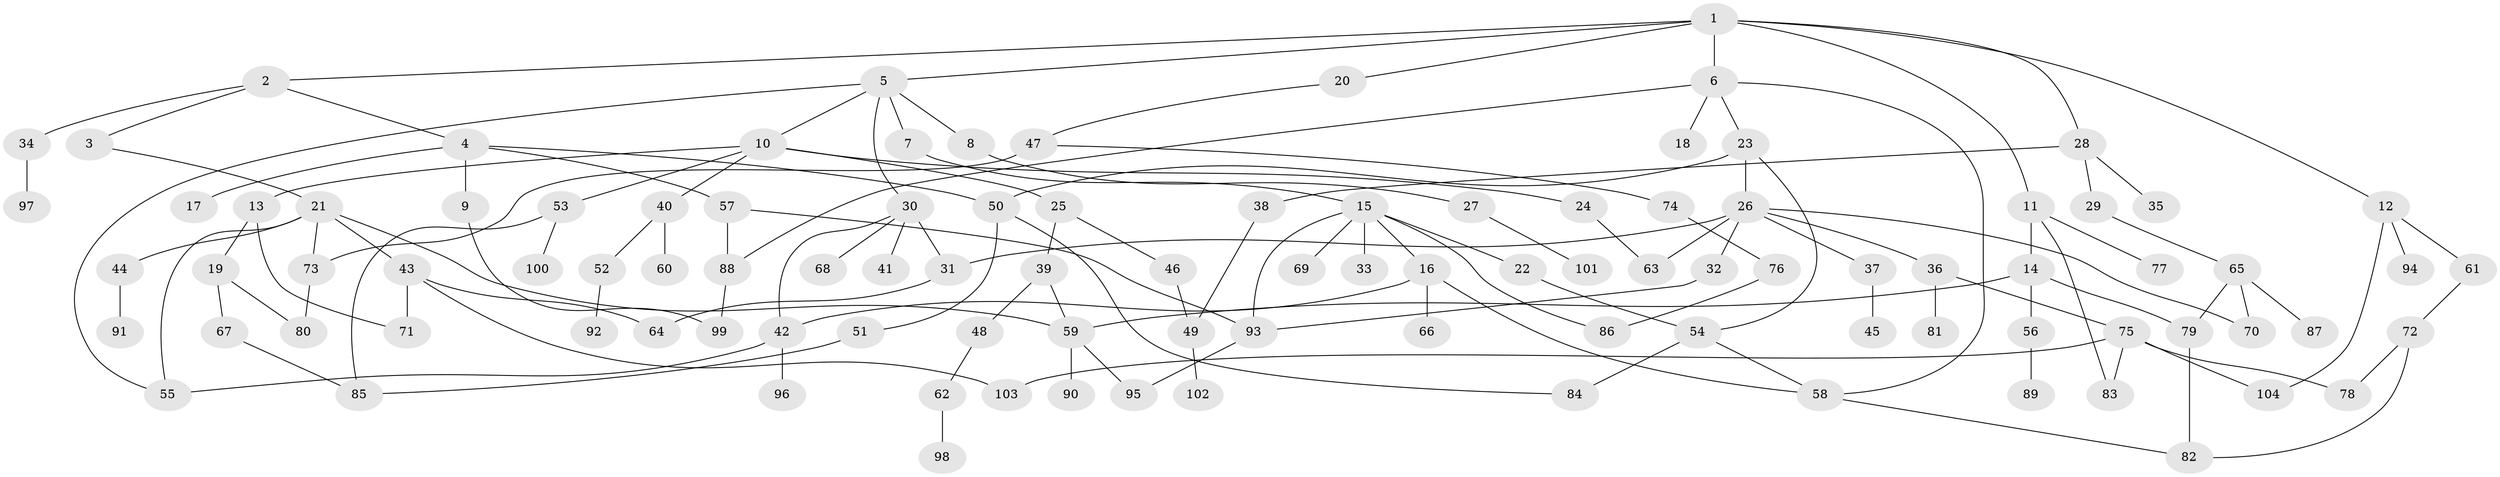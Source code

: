// coarse degree distribution, {8: 0.0625, 5: 0.03125, 9: 0.03125, 3: 0.125, 4: 0.21875, 2: 0.15625, 6: 0.0625, 7: 0.0625, 1: 0.25}
// Generated by graph-tools (version 1.1) at 2025/48/03/04/25 22:48:52]
// undirected, 104 vertices, 136 edges
graph export_dot {
  node [color=gray90,style=filled];
  1;
  2;
  3;
  4;
  5;
  6;
  7;
  8;
  9;
  10;
  11;
  12;
  13;
  14;
  15;
  16;
  17;
  18;
  19;
  20;
  21;
  22;
  23;
  24;
  25;
  26;
  27;
  28;
  29;
  30;
  31;
  32;
  33;
  34;
  35;
  36;
  37;
  38;
  39;
  40;
  41;
  42;
  43;
  44;
  45;
  46;
  47;
  48;
  49;
  50;
  51;
  52;
  53;
  54;
  55;
  56;
  57;
  58;
  59;
  60;
  61;
  62;
  63;
  64;
  65;
  66;
  67;
  68;
  69;
  70;
  71;
  72;
  73;
  74;
  75;
  76;
  77;
  78;
  79;
  80;
  81;
  82;
  83;
  84;
  85;
  86;
  87;
  88;
  89;
  90;
  91;
  92;
  93;
  94;
  95;
  96;
  97;
  98;
  99;
  100;
  101;
  102;
  103;
  104;
  1 -- 2;
  1 -- 5;
  1 -- 6;
  1 -- 11;
  1 -- 12;
  1 -- 20;
  1 -- 28;
  2 -- 3;
  2 -- 4;
  2 -- 34;
  3 -- 21;
  4 -- 9;
  4 -- 17;
  4 -- 57;
  4 -- 50;
  5 -- 7;
  5 -- 8;
  5 -- 10;
  5 -- 30;
  5 -- 55;
  6 -- 18;
  6 -- 23;
  6 -- 58;
  6 -- 88;
  7 -- 15;
  8 -- 27;
  9 -- 99;
  10 -- 13;
  10 -- 24;
  10 -- 25;
  10 -- 40;
  10 -- 53;
  11 -- 14;
  11 -- 77;
  11 -- 83;
  12 -- 61;
  12 -- 94;
  12 -- 104;
  13 -- 19;
  13 -- 71;
  14 -- 56;
  14 -- 59;
  14 -- 79;
  15 -- 16;
  15 -- 22;
  15 -- 33;
  15 -- 69;
  15 -- 86;
  15 -- 93;
  16 -- 42;
  16 -- 58;
  16 -- 66;
  19 -- 67;
  19 -- 80;
  20 -- 47;
  21 -- 43;
  21 -- 44;
  21 -- 55;
  21 -- 59;
  21 -- 73;
  22 -- 54;
  23 -- 26;
  23 -- 50;
  23 -- 54;
  24 -- 63;
  25 -- 39;
  25 -- 46;
  26 -- 31;
  26 -- 32;
  26 -- 36;
  26 -- 37;
  26 -- 70;
  26 -- 63;
  27 -- 101;
  28 -- 29;
  28 -- 35;
  28 -- 38;
  29 -- 65;
  30 -- 41;
  30 -- 68;
  30 -- 31;
  30 -- 42;
  31 -- 64;
  32 -- 93;
  34 -- 97;
  36 -- 75;
  36 -- 81;
  37 -- 45;
  38 -- 49;
  39 -- 48;
  39 -- 59;
  40 -- 52;
  40 -- 60;
  42 -- 96;
  42 -- 55;
  43 -- 64;
  43 -- 103;
  43 -- 71;
  44 -- 91;
  46 -- 49;
  47 -- 73;
  47 -- 74;
  48 -- 62;
  49 -- 102;
  50 -- 51;
  50 -- 84;
  51 -- 85;
  52 -- 92;
  53 -- 85;
  53 -- 100;
  54 -- 84;
  54 -- 58;
  56 -- 89;
  57 -- 88;
  57 -- 93;
  58 -- 82;
  59 -- 90;
  59 -- 95;
  61 -- 72;
  62 -- 98;
  65 -- 79;
  65 -- 87;
  65 -- 70;
  67 -- 85;
  72 -- 78;
  72 -- 82;
  73 -- 80;
  74 -- 76;
  75 -- 83;
  75 -- 78;
  75 -- 103;
  75 -- 104;
  76 -- 86;
  79 -- 82;
  88 -- 99;
  93 -- 95;
}
